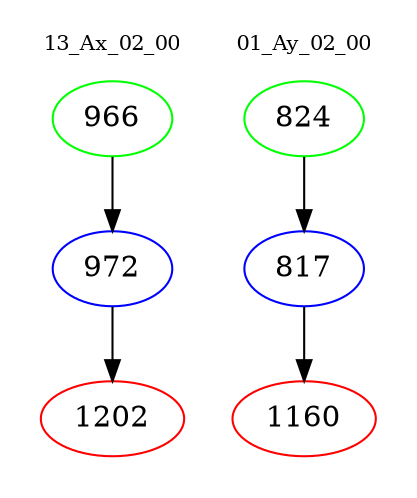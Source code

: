 digraph{
subgraph cluster_0 {
color = white
label = "13_Ax_02_00";
fontsize=10;
T0_966 [label="966", color="green"]
T0_966 -> T0_972 [color="black"]
T0_972 [label="972", color="blue"]
T0_972 -> T0_1202 [color="black"]
T0_1202 [label="1202", color="red"]
}
subgraph cluster_1 {
color = white
label = "01_Ay_02_00";
fontsize=10;
T1_824 [label="824", color="green"]
T1_824 -> T1_817 [color="black"]
T1_817 [label="817", color="blue"]
T1_817 -> T1_1160 [color="black"]
T1_1160 [label="1160", color="red"]
}
}
